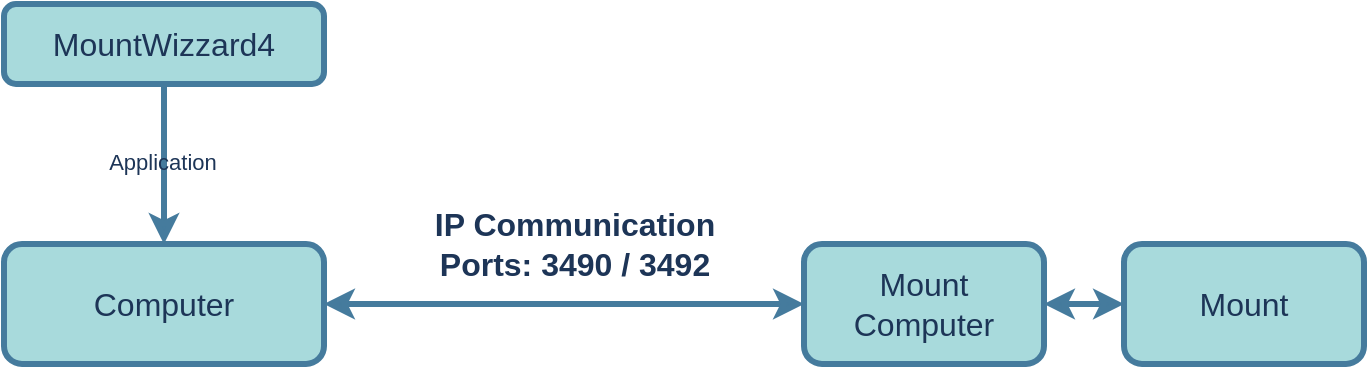 <mxfile version="22.1.22" type="embed">
  <diagram id="DMmRqQQK-iC9rHZrEUie" name="Page-1">
    <mxGraphModel dx="901" dy="594" grid="1" gridSize="10" guides="1" tooltips="1" connect="1" arrows="1" fold="1" page="1" pageScale="1" pageWidth="850" pageHeight="1100" math="0" shadow="0">
      <root>
        <mxCell id="0" />
        <mxCell id="1" parent="0" />
        <mxCell id="12" value="Computer" style="rounded=1;whiteSpace=wrap;html=1;strokeWidth=3;fontSize=16;labelBackgroundColor=none;fillColor=#A8DADC;strokeColor=#457B9D;fontColor=#1D3557;" parent="1" vertex="1">
          <mxGeometry x="120" y="200" width="160" height="60" as="geometry" />
        </mxCell>
        <mxCell id="2" value="Mount Computer" style="rounded=1;whiteSpace=wrap;html=1;strokeWidth=3;fontSize=16;labelBackgroundColor=none;fillColor=#A8DADC;strokeColor=#457B9D;fontColor=#1D3557;" parent="1" vertex="1">
          <mxGeometry x="520" y="200" width="120" height="60" as="geometry" />
        </mxCell>
        <mxCell id="4" value="" style="endArrow=classic;startArrow=classic;html=1;strokeWidth=3;labelBackgroundColor=none;strokeColor=#457B9D;fontColor=default;" parent="1" target="2" edge="1">
          <mxGeometry width="50" height="50" relative="1" as="geometry">
            <mxPoint x="280" y="230" as="sourcePoint" />
            <mxPoint x="430" y="400" as="targetPoint" />
          </mxGeometry>
        </mxCell>
        <mxCell id="5" value="IP Communication&lt;br&gt;Ports:&amp;nbsp;3490 / 3492" style="text;strokeColor=none;fillColor=none;html=1;fontSize=16;fontStyle=1;verticalAlign=middle;align=center;labelBackgroundColor=none;fontColor=#1D3557;" parent="1" vertex="1">
          <mxGeometry x="330" y="180" width="150" height="40" as="geometry" />
        </mxCell>
        <mxCell id="10" value="Mount" style="rounded=1;whiteSpace=wrap;html=1;strokeWidth=3;fontSize=16;labelBackgroundColor=none;fillColor=#A8DADC;strokeColor=#457B9D;fontColor=#1D3557;" parent="1" vertex="1">
          <mxGeometry x="680" y="200" width="120" height="60" as="geometry" />
        </mxCell>
        <mxCell id="11" value="" style="endArrow=classic;startArrow=classic;html=1;exitX=1;exitY=0.5;exitDx=0;exitDy=0;strokeWidth=3;entryX=0;entryY=0.5;entryDx=0;entryDy=0;labelBackgroundColor=none;strokeColor=#457B9D;fontColor=default;" parent="1" source="2" target="10" edge="1">
          <mxGeometry width="50" height="50" relative="1" as="geometry">
            <mxPoint x="560" y="319" as="sourcePoint" />
            <mxPoint x="620" y="310" as="targetPoint" />
          </mxGeometry>
        </mxCell>
        <mxCell id="13" value="MountWizzard4" style="rounded=1;whiteSpace=wrap;html=1;strokeWidth=3;fontSize=16;labelBackgroundColor=none;fillColor=#A8DADC;strokeColor=#457B9D;fontColor=#1D3557;" parent="1" vertex="1">
          <mxGeometry x="120" y="80" width="160" height="40" as="geometry" />
        </mxCell>
        <mxCell id="15" value="" style="endArrow=none;startArrow=classic;html=1;strokeWidth=3;exitX=0.5;exitY=0;exitDx=0;exitDy=0;entryX=0.5;entryY=1;entryDx=0;entryDy=0;startFill=1;endFill=0;labelBackgroundColor=none;strokeColor=#457B9D;fontColor=default;" parent="1" source="12" target="13" edge="1">
          <mxGeometry width="50" height="50" relative="1" as="geometry">
            <mxPoint x="290" y="240" as="sourcePoint" />
            <mxPoint x="530" y="240" as="targetPoint" />
          </mxGeometry>
        </mxCell>
        <mxCell id="16" value="Application" style="edgeLabel;html=1;align=center;verticalAlign=middle;resizable=0;points=[];labelBackgroundColor=none;fontColor=#1D3557;" parent="15" vertex="1" connectable="0">
          <mxGeometry x="0.025" y="1" relative="1" as="geometry">
            <mxPoint as="offset" />
          </mxGeometry>
        </mxCell>
      </root>
    </mxGraphModel>
  </diagram>
</mxfile>
